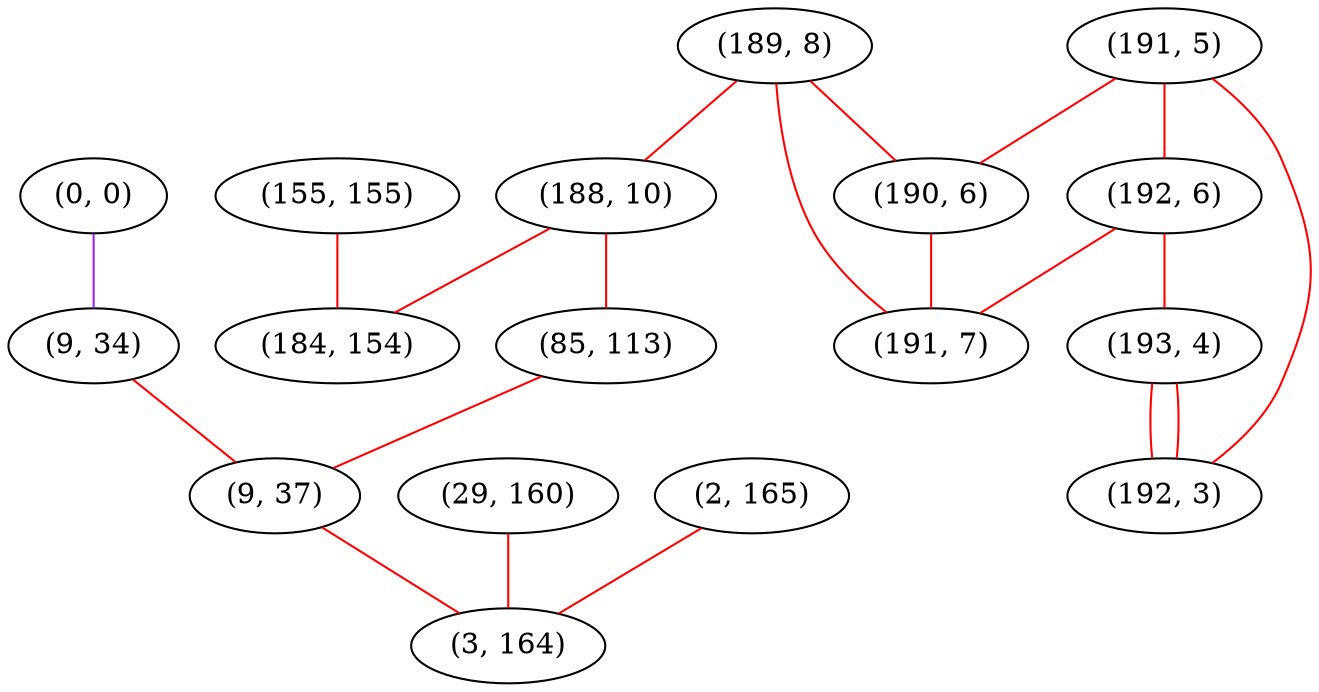 graph "" {
"(0, 0)";
"(155, 155)";
"(189, 8)";
"(9, 34)";
"(188, 10)";
"(191, 5)";
"(184, 154)";
"(29, 160)";
"(192, 6)";
"(193, 4)";
"(85, 113)";
"(9, 37)";
"(2, 165)";
"(190, 6)";
"(3, 164)";
"(192, 3)";
"(191, 7)";
"(0, 0)" -- "(9, 34)"  [color=purple, key=0, weight=4];
"(155, 155)" -- "(184, 154)"  [color=red, key=0, weight=1];
"(189, 8)" -- "(188, 10)"  [color=red, key=0, weight=1];
"(189, 8)" -- "(191, 7)"  [color=red, key=0, weight=1];
"(189, 8)" -- "(190, 6)"  [color=red, key=0, weight=1];
"(9, 34)" -- "(9, 37)"  [color=red, key=0, weight=1];
"(188, 10)" -- "(85, 113)"  [color=red, key=0, weight=1];
"(188, 10)" -- "(184, 154)"  [color=red, key=0, weight=1];
"(191, 5)" -- "(192, 6)"  [color=red, key=0, weight=1];
"(191, 5)" -- "(192, 3)"  [color=red, key=0, weight=1];
"(191, 5)" -- "(190, 6)"  [color=red, key=0, weight=1];
"(29, 160)" -- "(3, 164)"  [color=red, key=0, weight=1];
"(192, 6)" -- "(191, 7)"  [color=red, key=0, weight=1];
"(192, 6)" -- "(193, 4)"  [color=red, key=0, weight=1];
"(193, 4)" -- "(192, 3)"  [color=red, key=0, weight=1];
"(193, 4)" -- "(192, 3)"  [color=red, key=1, weight=1];
"(85, 113)" -- "(9, 37)"  [color=red, key=0, weight=1];
"(9, 37)" -- "(3, 164)"  [color=red, key=0, weight=1];
"(2, 165)" -- "(3, 164)"  [color=red, key=0, weight=1];
"(190, 6)" -- "(191, 7)"  [color=red, key=0, weight=1];
}
